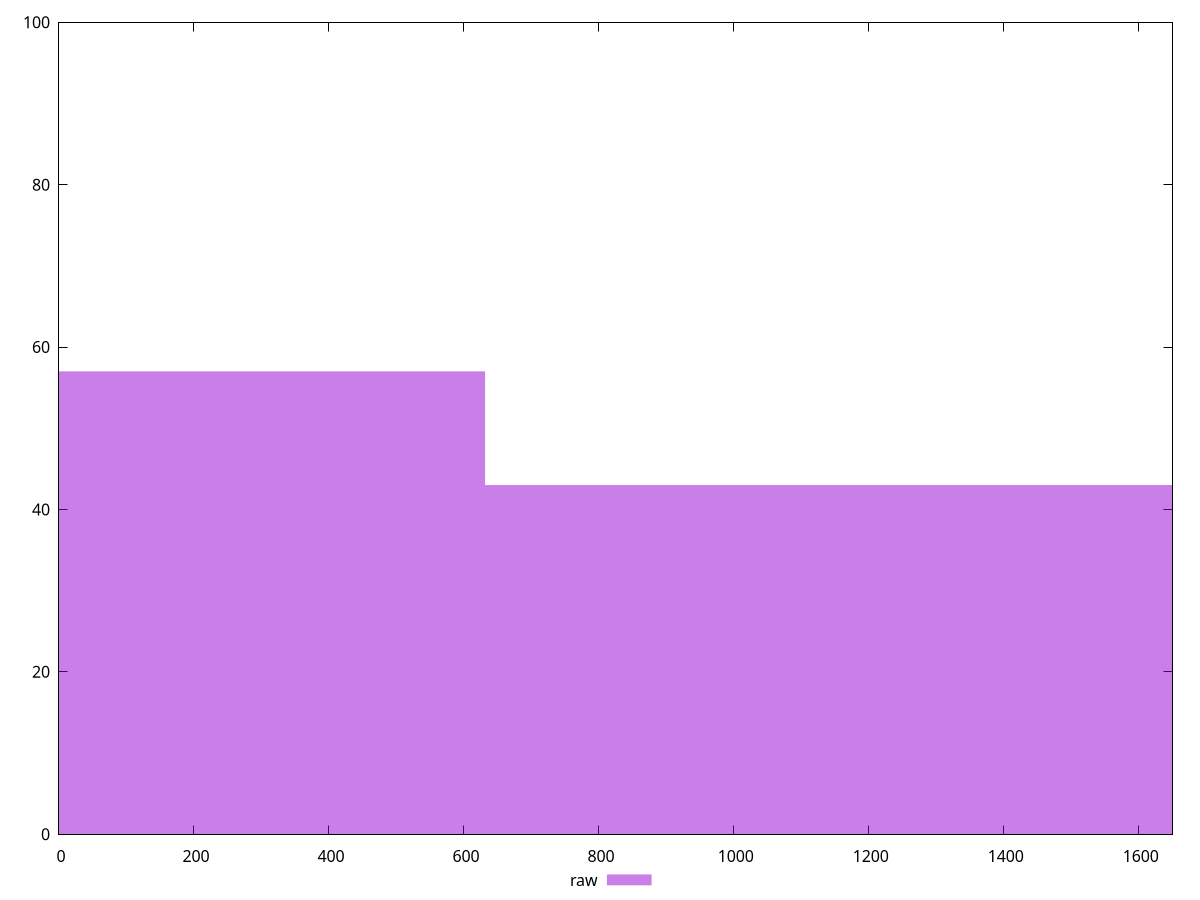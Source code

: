 reset

$raw <<EOF
0 57
1262.7492201120103 43
EOF

set key outside below
set boxwidth 1262.7492201120103
set xrange [0:1650]
set yrange [0:100]
set trange [0:100]
set style fill transparent solid 0.5 noborder
set terminal svg size 640, 490 enhanced background rgb 'white'
set output "reprap/offscreen-images/samples/pages+cached+noexternal+nomedia/raw/histogram.svg"

plot $raw title "raw" with boxes

reset
